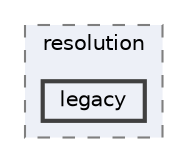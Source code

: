 digraph "C:/Users/LukeMabie/documents/Development/Password_Saver_Using_Django-master/venv/Lib/site-packages/pip/_internal/resolution/legacy"
{
 // LATEX_PDF_SIZE
  bgcolor="transparent";
  edge [fontname=Helvetica,fontsize=10,labelfontname=Helvetica,labelfontsize=10];
  node [fontname=Helvetica,fontsize=10,shape=box,height=0.2,width=0.4];
  compound=true
  subgraph clusterdir_585fcda6c69825be57d0819f4f7c0882 {
    graph [ bgcolor="#edf0f7", pencolor="grey50", label="resolution", fontname=Helvetica,fontsize=10 style="filled,dashed", URL="dir_585fcda6c69825be57d0819f4f7c0882.html",tooltip=""]
  dir_3a4a110e2a60b8c4ffb6933dce4b9e00 [label="legacy", fillcolor="#edf0f7", color="grey25", style="filled,bold", URL="dir_3a4a110e2a60b8c4ffb6933dce4b9e00.html",tooltip=""];
  }
}
